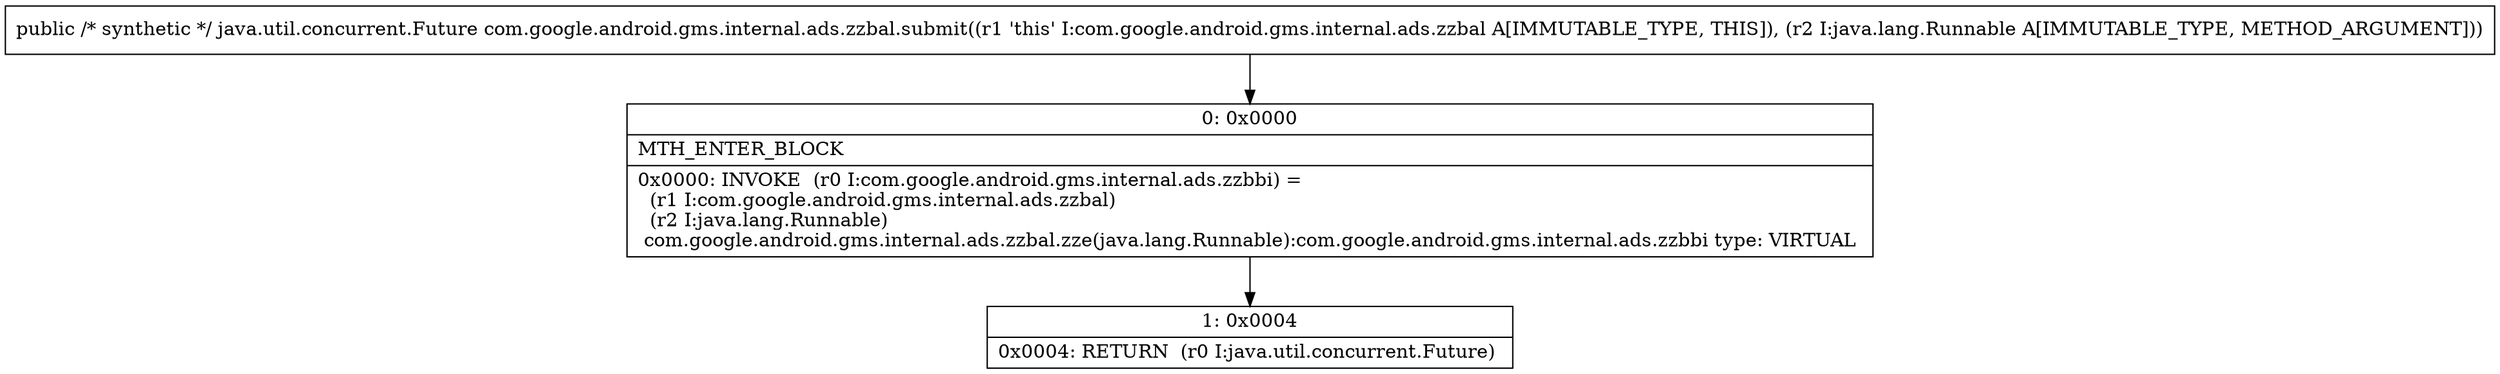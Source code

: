 digraph "CFG forcom.google.android.gms.internal.ads.zzbal.submit(Ljava\/lang\/Runnable;)Ljava\/util\/concurrent\/Future;" {
Node_0 [shape=record,label="{0\:\ 0x0000|MTH_ENTER_BLOCK\l|0x0000: INVOKE  (r0 I:com.google.android.gms.internal.ads.zzbbi) = \l  (r1 I:com.google.android.gms.internal.ads.zzbal)\l  (r2 I:java.lang.Runnable)\l com.google.android.gms.internal.ads.zzbal.zze(java.lang.Runnable):com.google.android.gms.internal.ads.zzbbi type: VIRTUAL \l}"];
Node_1 [shape=record,label="{1\:\ 0x0004|0x0004: RETURN  (r0 I:java.util.concurrent.Future) \l}"];
MethodNode[shape=record,label="{public \/* synthetic *\/ java.util.concurrent.Future com.google.android.gms.internal.ads.zzbal.submit((r1 'this' I:com.google.android.gms.internal.ads.zzbal A[IMMUTABLE_TYPE, THIS]), (r2 I:java.lang.Runnable A[IMMUTABLE_TYPE, METHOD_ARGUMENT])) }"];
MethodNode -> Node_0;
Node_0 -> Node_1;
}

